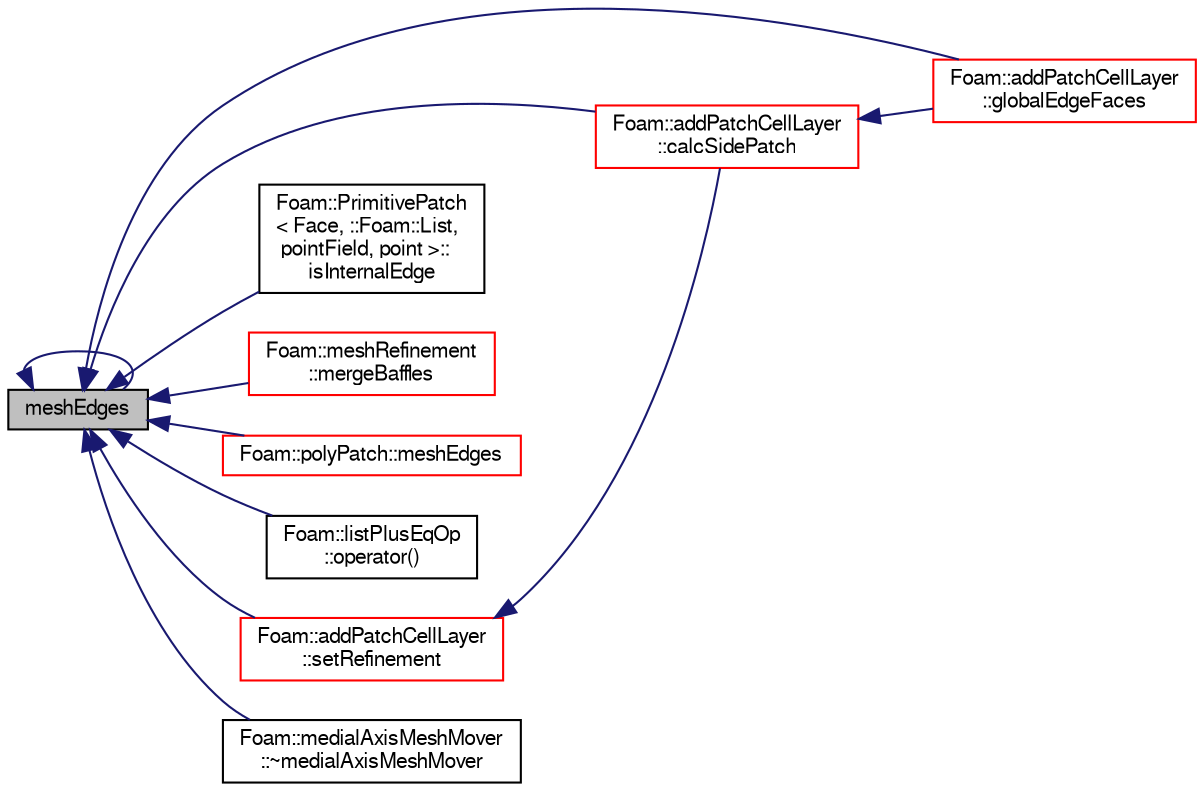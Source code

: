 digraph "meshEdges"
{
  bgcolor="transparent";
  edge [fontname="FreeSans",fontsize="10",labelfontname="FreeSans",labelfontsize="10"];
  node [fontname="FreeSans",fontsize="10",shape=record];
  rankdir="LR";
  Node2938 [label="meshEdges",height=0.2,width=0.4,color="black", fillcolor="grey75", style="filled", fontcolor="black"];
  Node2938 -> Node2939 [dir="back",color="midnightblue",fontsize="10",style="solid",fontname="FreeSans"];
  Node2939 [label="Foam::addPatchCellLayer\l::calcSidePatch",height=0.2,width=0.4,color="red",URL="$a21626.html#a25346f181e6f56df9a1839ff94eea581",tooltip="Boundary edges get extruded into boundary faces. Determine patch. "];
  Node2939 -> Node2940 [dir="back",color="midnightblue",fontsize="10",style="solid",fontname="FreeSans"];
  Node2940 [label="Foam::addPatchCellLayer\l::globalEdgeFaces",height=0.2,width=0.4,color="red",URL="$a21626.html#aeea8524ff2d092f53488dd1cb593c58e",tooltip="Per patch edge the pp faces (in global indices) using it. Uses. "];
  Node2938 -> Node2940 [dir="back",color="midnightblue",fontsize="10",style="solid",fontname="FreeSans"];
  Node2938 -> Node2947 [dir="back",color="midnightblue",fontsize="10",style="solid",fontname="FreeSans"];
  Node2947 [label="Foam::PrimitivePatch\l\< Face, ::Foam::List,\l pointField, point \>::\lisInternalEdge",height=0.2,width=0.4,color="black",URL="$a27538.html#ac2458a175e66b555e443539d6c726e06",tooltip="Is internal edge? "];
  Node2938 -> Node2948 [dir="back",color="midnightblue",fontsize="10",style="solid",fontname="FreeSans"];
  Node2948 [label="Foam::meshRefinement\l::mergeBaffles",height=0.2,width=0.4,color="red",URL="$a24662.html#aa959f1ef1377d3a4eaac5ff099280e50",tooltip="Merge baffles. Gets pairs of faces. "];
  Node2938 -> Node2953 [dir="back",color="midnightblue",fontsize="10",style="solid",fontname="FreeSans"];
  Node2953 [label="Foam::polyPatch::meshEdges",height=0.2,width=0.4,color="red",URL="$a27478.html#afdf4c59abcf53eb2d39c9378a77551c3",tooltip="Return global edge index for local edges. "];
  Node2938 -> Node2938 [dir="back",color="midnightblue",fontsize="10",style="solid",fontname="FreeSans"];
  Node2938 -> Node2955 [dir="back",color="midnightblue",fontsize="10",style="solid",fontname="FreeSans"];
  Node2955 [label="Foam::listPlusEqOp\l::operator()",height=0.2,width=0.4,color="black",URL="$a24626.html#a2bca5855a51bffee2f0fe2aacc4aba10"];
  Node2938 -> Node2956 [dir="back",color="midnightblue",fontsize="10",style="solid",fontname="FreeSans"];
  Node2956 [label="Foam::addPatchCellLayer\l::setRefinement",height=0.2,width=0.4,color="red",URL="$a21626.html#a9488cb0518f21b76444c508cc9658d64",tooltip="Play commands into polyTopoChange to create layers on top. "];
  Node2956 -> Node2939 [dir="back",color="midnightblue",fontsize="10",style="solid",fontname="FreeSans"];
  Node2938 -> Node2958 [dir="back",color="midnightblue",fontsize="10",style="solid",fontname="FreeSans"];
  Node2958 [label="Foam::medialAxisMeshMover\l::~medialAxisMeshMover",height=0.2,width=0.4,color="black",URL="$a24654.html#a03eb6ed57214533ca9c7282a850b1ea3"];
}
